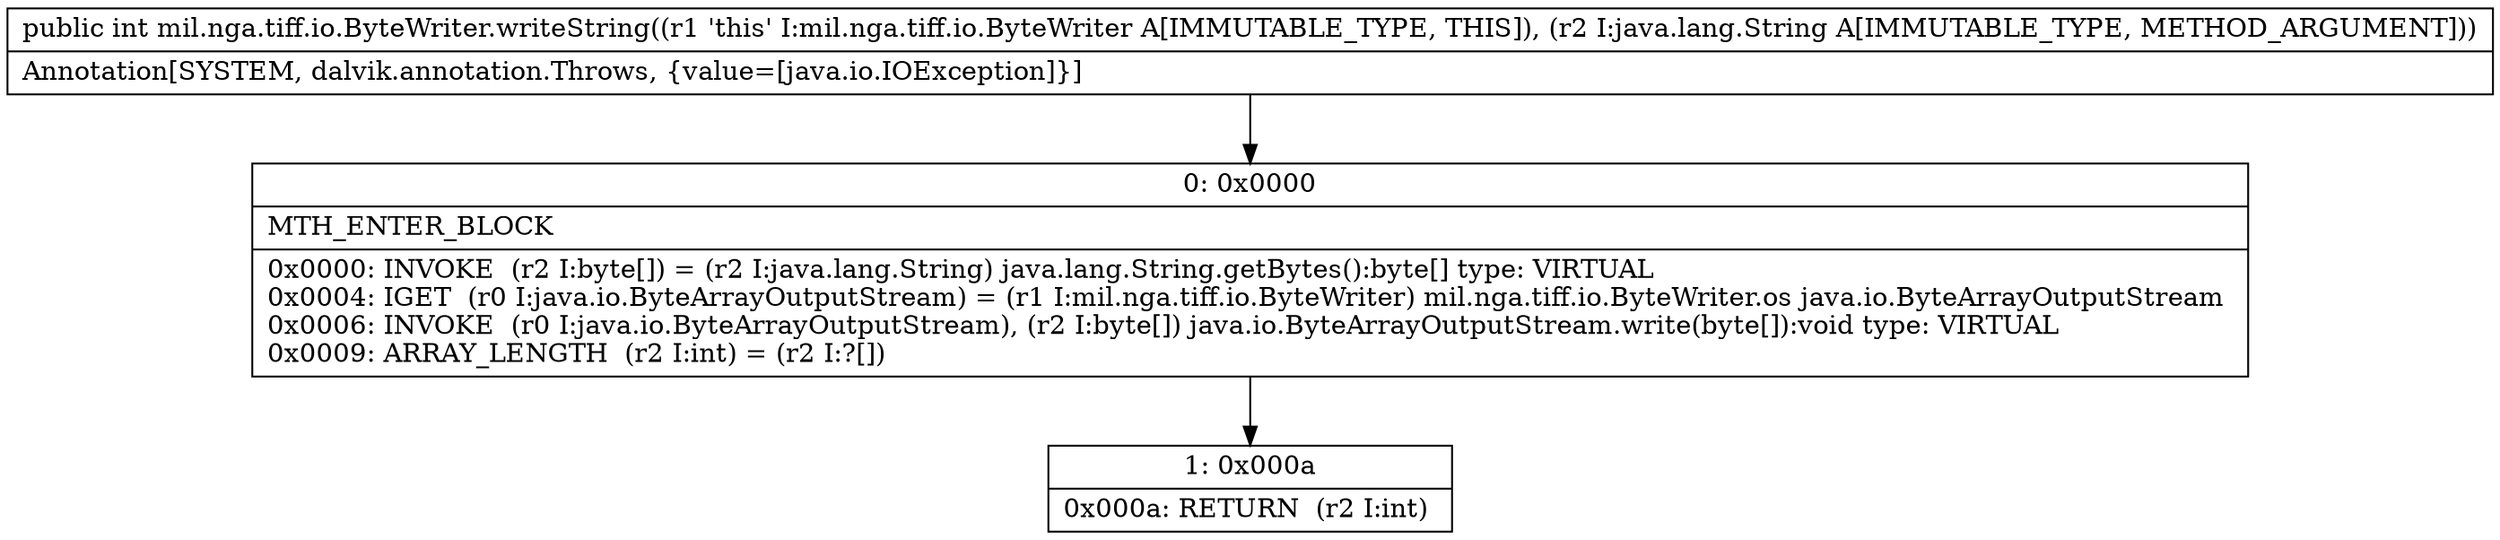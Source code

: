digraph "CFG formil.nga.tiff.io.ByteWriter.writeString(Ljava\/lang\/String;)I" {
Node_0 [shape=record,label="{0\:\ 0x0000|MTH_ENTER_BLOCK\l|0x0000: INVOKE  (r2 I:byte[]) = (r2 I:java.lang.String) java.lang.String.getBytes():byte[] type: VIRTUAL \l0x0004: IGET  (r0 I:java.io.ByteArrayOutputStream) = (r1 I:mil.nga.tiff.io.ByteWriter) mil.nga.tiff.io.ByteWriter.os java.io.ByteArrayOutputStream \l0x0006: INVOKE  (r0 I:java.io.ByteArrayOutputStream), (r2 I:byte[]) java.io.ByteArrayOutputStream.write(byte[]):void type: VIRTUAL \l0x0009: ARRAY_LENGTH  (r2 I:int) = (r2 I:?[]) \l}"];
Node_1 [shape=record,label="{1\:\ 0x000a|0x000a: RETURN  (r2 I:int) \l}"];
MethodNode[shape=record,label="{public int mil.nga.tiff.io.ByteWriter.writeString((r1 'this' I:mil.nga.tiff.io.ByteWriter A[IMMUTABLE_TYPE, THIS]), (r2 I:java.lang.String A[IMMUTABLE_TYPE, METHOD_ARGUMENT]))  | Annotation[SYSTEM, dalvik.annotation.Throws, \{value=[java.io.IOException]\}]\l}"];
MethodNode -> Node_0;
Node_0 -> Node_1;
}

